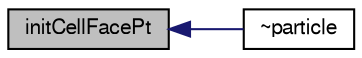 digraph "initCellFacePt"
{
  bgcolor="transparent";
  edge [fontname="FreeSans",fontsize="10",labelfontname="FreeSans",labelfontsize="10"];
  node [fontname="FreeSans",fontsize="10",shape=record];
  rankdir="LR";
  Node4176 [label="initCellFacePt",height=0.2,width=0.4,color="black", fillcolor="grey75", style="filled", fontcolor="black"];
  Node4176 -> Node4177 [dir="back",color="midnightblue",fontsize="10",style="solid",fontname="FreeSans"];
  Node4177 [label="~particle",height=0.2,width=0.4,color="black",URL="$a23586.html#a21cc76910d09c0550f6ce9f2ed3b2f52",tooltip="Destructor. "];
}
